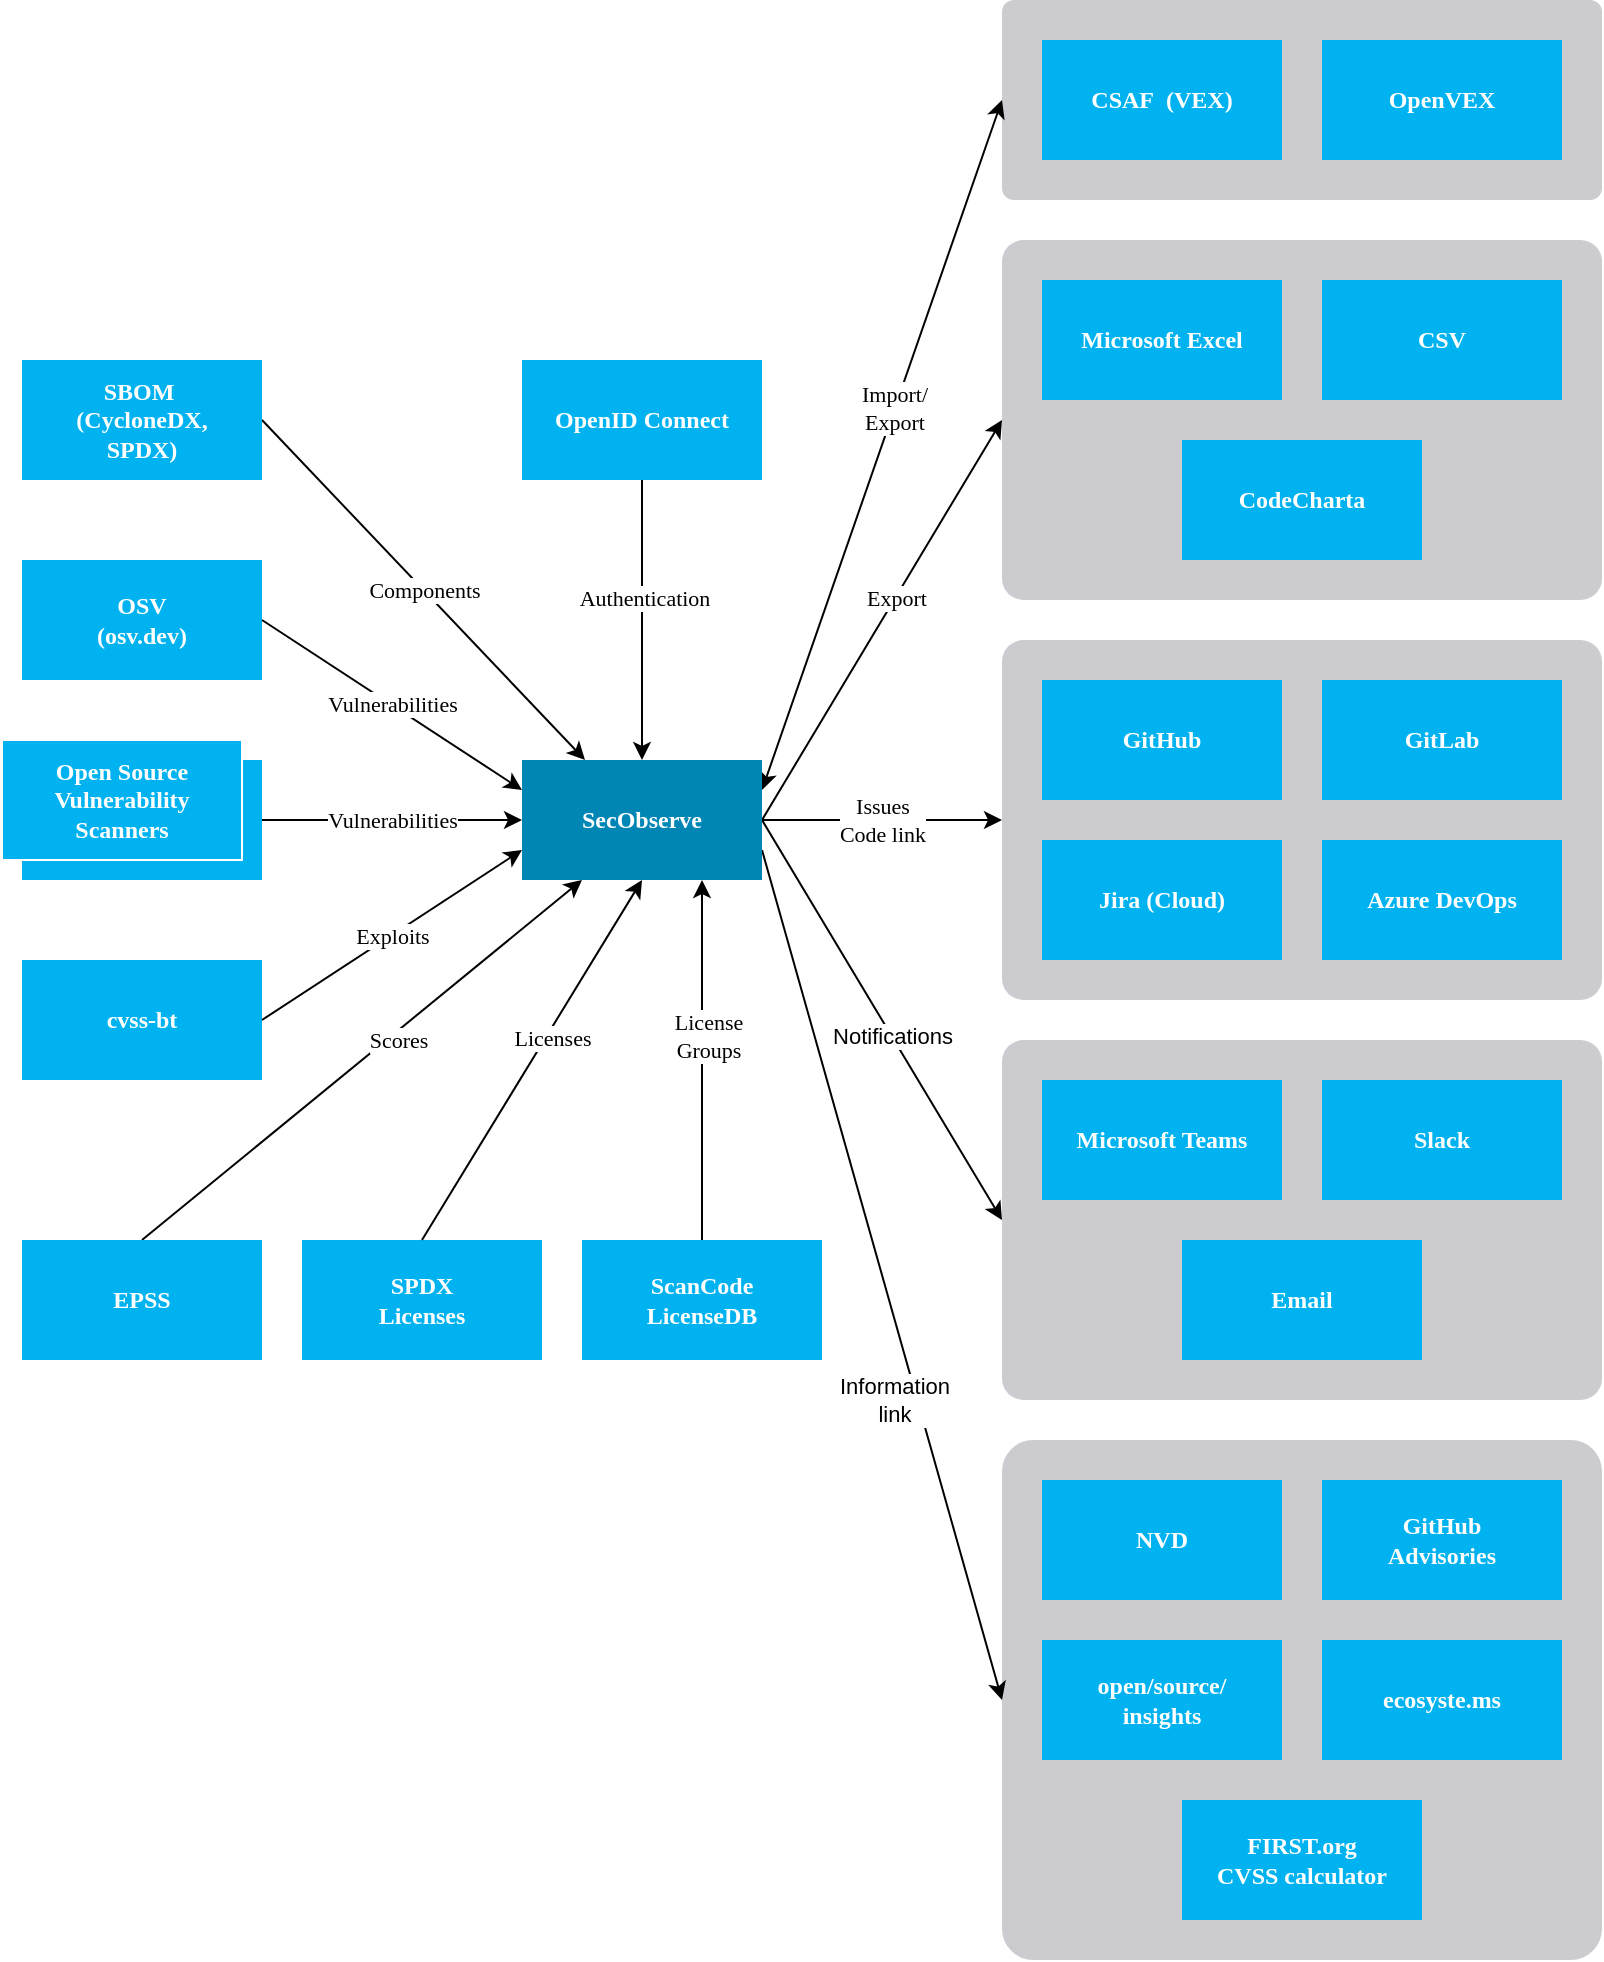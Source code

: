 <mxfile version="27.0.9">
  <diagram name="Page-1" id="VX-3E3aqqD7pf1Rg54WV">
    <mxGraphModel dx="1426" dy="1362" grid="1" gridSize="10" guides="1" tooltips="1" connect="1" arrows="1" fold="1" page="0" pageScale="1" pageWidth="1169" pageHeight="827" math="0" shadow="0">
      <root>
        <mxCell id="0" />
        <mxCell id="1" parent="0" />
        <mxCell id="nvJj6j3gVg4nusngmV69-1" value="" style="rounded=1;whiteSpace=wrap;html=1;fillColor=#CCCCD0;arcSize=6;fontColor=#333333;strokeColor=none;" parent="1" vertex="1">
          <mxGeometry x="760" y="-100" width="300" height="100" as="geometry" />
        </mxCell>
        <mxCell id="thoTgJwvwBRAFEuy037D-26" value="" style="rounded=1;whiteSpace=wrap;html=1;fillColor=#CCCCD0;arcSize=6;fontColor=#333333;strokeColor=none;" parent="1" vertex="1">
          <mxGeometry x="760" y="20" width="300" height="180" as="geometry" />
        </mxCell>
        <mxCell id="thoTgJwvwBRAFEuy037D-29" value="" style="rounded=1;whiteSpace=wrap;html=1;fillColor=#CCCCD0;arcSize=6;fontColor=#333333;strokeColor=none;" parent="1" vertex="1">
          <mxGeometry x="760" y="220" width="300" height="180" as="geometry" />
        </mxCell>
        <mxCell id="thoTgJwvwBRAFEuy037D-31" value="" style="rounded=1;whiteSpace=wrap;html=1;fillColor=#CCCCD0;arcSize=6;fontColor=#333333;strokeColor=none;" parent="1" vertex="1">
          <mxGeometry x="760" y="420" width="300" height="180" as="geometry" />
        </mxCell>
        <mxCell id="thoTgJwvwBRAFEuy037D-33" value="" style="rounded=1;whiteSpace=wrap;html=1;fillColor=#CCCCD0;arcSize=6;fontColor=#333333;strokeColor=none;" parent="1" vertex="1">
          <mxGeometry x="760" y="620" width="300" height="260" as="geometry" />
        </mxCell>
        <mxCell id="NQz_Nwzh-ESSq-r7xiTD-14" value="" style="endArrow=classic;html=1;rounded=0;entryX=0;entryY=0.5;entryDx=0;entryDy=0;exitX=1;exitY=0.5;exitDx=0;exitDy=0;fontFamily=Poppins;fontSource=https%3A%2F%2Ffonts.googleapis.com%2Fcss%3Ffamily%3DPoppins;" parent="1" source="NQz_Nwzh-ESSq-r7xiTD-1" target="thoTgJwvwBRAFEuy037D-26" edge="1">
          <mxGeometry width="50" height="50" relative="1" as="geometry">
            <mxPoint x="650" y="410" as="sourcePoint" />
            <mxPoint x="770" y="105" as="targetPoint" />
            <Array as="points" />
          </mxGeometry>
        </mxCell>
        <mxCell id="NQz_Nwzh-ESSq-r7xiTD-26" value="Export" style="edgeLabel;html=1;align=center;verticalAlign=middle;resizable=0;points=[];fontFamily=Poppins;fontSource=https%3A%2F%2Ffonts.googleapis.com%2Fcss%3Ffamily%3DPoppins;" parent="NQz_Nwzh-ESSq-r7xiTD-14" vertex="1" connectable="0">
          <mxGeometry x="0.112" relative="1" as="geometry">
            <mxPoint as="offset" />
          </mxGeometry>
        </mxCell>
        <mxCell id="NQz_Nwzh-ESSq-r7xiTD-18" value="Issues&lt;br&gt;Code link" style="endArrow=classic;html=1;rounded=0;entryX=0;entryY=0.5;entryDx=0;entryDy=0;exitX=1;exitY=0.5;exitDx=0;exitDy=0;fontFamily=Poppins;fontSource=https%3A%2F%2Ffonts.googleapis.com%2Fcss%3Ffamily%3DPoppins;" parent="1" source="NQz_Nwzh-ESSq-r7xiTD-1" target="thoTgJwvwBRAFEuy037D-29" edge="1">
          <mxGeometry width="50" height="50" relative="1" as="geometry">
            <mxPoint x="690" y="450" as="sourcePoint" />
            <mxPoint x="810" y="145" as="targetPoint" />
            <Array as="points" />
          </mxGeometry>
        </mxCell>
        <mxCell id="NQz_Nwzh-ESSq-r7xiTD-16" value="" style="endArrow=classic;html=1;rounded=0;entryX=0;entryY=0.5;entryDx=0;entryDy=0;exitX=1;exitY=0.5;exitDx=0;exitDy=0;fontFamily=Poppins;fontSource=https%3A%2F%2Ffonts.googleapis.com%2Fcss%3Ffamily%3DPoppins;" parent="1" source="NQz_Nwzh-ESSq-r7xiTD-1" target="thoTgJwvwBRAFEuy037D-31" edge="1">
          <mxGeometry width="50" height="50" relative="1" as="geometry">
            <mxPoint x="670" y="430" as="sourcePoint" />
            <mxPoint x="790" y="125" as="targetPoint" />
          </mxGeometry>
        </mxCell>
        <mxCell id="thoTgJwvwBRAFEuy037D-32" value="Notifications" style="edgeLabel;html=1;align=center;verticalAlign=middle;resizable=0;points=[];" parent="NQz_Nwzh-ESSq-r7xiTD-16" vertex="1" connectable="0">
          <mxGeometry x="0.169" y="-6" relative="1" as="geometry">
            <mxPoint y="-12" as="offset" />
          </mxGeometry>
        </mxCell>
        <mxCell id="NQz_Nwzh-ESSq-r7xiTD-2" value="Microsoft Teams" style="rounded=0;whiteSpace=wrap;html=1;fontFamily=Poppins;fontSource=https%3A%2F%2Ffonts.googleapis.com%2Fcss%3Ffamily%3DPoppins;fillColor=#00B3F0;strokeColor=none;fontColor=#ffffff;fontStyle=1" parent="1" vertex="1">
          <mxGeometry x="780" y="440" width="120" height="60" as="geometry" />
        </mxCell>
        <mxCell id="NQz_Nwzh-ESSq-r7xiTD-4" value="Email" style="rounded=0;whiteSpace=wrap;html=1;fontFamily=Poppins;fontSource=https%3A%2F%2Ffonts.googleapis.com%2Fcss%3Ffamily%3DPoppins;fillColor=#00B3F0;strokeColor=none;fontColor=#ffffff;fontStyle=1" parent="1" vertex="1">
          <mxGeometry x="850" y="520" width="120" height="60" as="geometry" />
        </mxCell>
        <mxCell id="NQz_Nwzh-ESSq-r7xiTD-5" value="GitLab" style="rounded=0;whiteSpace=wrap;html=1;fontFamily=Poppins;fontSource=https%3A%2F%2Ffonts.googleapis.com%2Fcss%3Ffamily%3DPoppins;fillColor=#00B3F0;strokeColor=none;fontColor=#ffffff;fontStyle=1" parent="1" vertex="1">
          <mxGeometry x="920" y="240" width="120" height="60" as="geometry" />
        </mxCell>
        <mxCell id="NQz_Nwzh-ESSq-r7xiTD-10" value="CodeCharta" style="rounded=0;whiteSpace=wrap;html=1;fontFamily=Poppins;fontSource=https%3A%2F%2Ffonts.googleapis.com%2Fcss%3Ffamily%3DPoppins;fillColor=#00B3F0;strokeColor=none;fontColor=#ffffff;fontStyle=1" parent="1" vertex="1">
          <mxGeometry x="850" y="120" width="120" height="60" as="geometry" />
        </mxCell>
        <mxCell id="NQz_Nwzh-ESSq-r7xiTD-11" value="Microsoft Excel" style="rounded=0;whiteSpace=wrap;html=1;fontFamily=Poppins;fontSource=https%3A%2F%2Ffonts.googleapis.com%2Fcss%3Ffamily%3DPoppins;fillColor=#00B3F0;strokeColor=none;fontColor=#ffffff;fontStyle=1" parent="1" vertex="1">
          <mxGeometry x="780" y="40" width="120" height="60" as="geometry" />
        </mxCell>
        <mxCell id="NQz_Nwzh-ESSq-r7xiTD-12" value="CSV" style="rounded=0;whiteSpace=wrap;html=1;fontFamily=Poppins;fontSource=https%3A%2F%2Ffonts.googleapis.com%2Fcss%3Ffamily%3DPoppins;fillColor=#00B3F0;strokeColor=none;fontColor=#ffffff;fontStyle=1" parent="1" vertex="1">
          <mxGeometry x="920" y="40" width="120" height="60" as="geometry" />
        </mxCell>
        <mxCell id="ckfRxN6suAOy0oSwesAX-1" value="Jira (Cloud)" style="rounded=0;whiteSpace=wrap;html=1;fontFamily=Poppins;fontSource=https%3A%2F%2Ffonts.googleapis.com%2Fcss%3Ffamily%3DPoppins;fillColor=#00B3F0;strokeColor=none;fontColor=#ffffff;fontStyle=1" parent="1" vertex="1">
          <mxGeometry x="780" y="320" width="120" height="60" as="geometry" />
        </mxCell>
        <mxCell id="t_NOycPIsL9wbnrStvVd-1" value="Azure DevOps" style="rounded=0;whiteSpace=wrap;html=1;fontFamily=Poppins;fontSource=https%3A%2F%2Ffonts.googleapis.com%2Fcss%3Ffamily%3DPoppins;fillColor=#00B3F0;strokeColor=none;fontColor=#ffffff;fontStyle=1" parent="1" vertex="1">
          <mxGeometry x="920" y="320" width="120" height="60" as="geometry" />
        </mxCell>
        <mxCell id="vnX0cciMQJ_0wqG728EC-1" value="Slack" style="rounded=0;whiteSpace=wrap;html=1;fontFamily=Poppins;fontSource=https%3A%2F%2Ffonts.googleapis.com%2Fcss%3Ffamily%3DPoppins;fillColor=#00B3F0;strokeColor=none;fontColor=#ffffff;fontStyle=1" parent="1" vertex="1">
          <mxGeometry x="920" y="440" width="120" height="60" as="geometry" />
        </mxCell>
        <mxCell id="thoTgJwvwBRAFEuy037D-23" value="NVD" style="rounded=0;whiteSpace=wrap;html=1;fontFamily=Poppins;fontSource=https%3A%2F%2Ffonts.googleapis.com%2Fcss%3Ffamily%3DPoppins;fillColor=#00B3F0;strokeColor=none;fontColor=#ffffff;fontStyle=1" parent="1" vertex="1">
          <mxGeometry x="780" y="640" width="120" height="60" as="geometry" />
        </mxCell>
        <mxCell id="thoTgJwvwBRAFEuy037D-24" value="" style="endArrow=classic;html=1;rounded=0;entryX=0;entryY=0.5;entryDx=0;entryDy=0;exitX=1;exitY=0.75;exitDx=0;exitDy=0;fontFamily=Poppins;fontSource=https%3A%2F%2Ffonts.googleapis.com%2Fcss%3Ffamily%3DPoppins;" parent="1" source="NQz_Nwzh-ESSq-r7xiTD-1" target="thoTgJwvwBRAFEuy037D-33" edge="1">
          <mxGeometry width="50" height="50" relative="1" as="geometry">
            <mxPoint x="650" y="400" as="sourcePoint" />
            <mxPoint x="770" y="730" as="targetPoint" />
          </mxGeometry>
        </mxCell>
        <mxCell id="thoTgJwvwBRAFEuy037D-25" value="Information&lt;br&gt;link" style="edgeLabel;html=1;align=center;verticalAlign=middle;resizable=0;points=[];" parent="thoTgJwvwBRAFEuy037D-24" vertex="1" connectable="0">
          <mxGeometry x="0.675" y="-3" relative="1" as="geometry">
            <mxPoint x="-32" y="-82" as="offset" />
          </mxGeometry>
        </mxCell>
        <mxCell id="NQz_Nwzh-ESSq-r7xiTD-3" value="GitHub" style="rounded=0;whiteSpace=wrap;html=1;fontFamily=Poppins;fontSource=https%3A%2F%2Ffonts.googleapis.com%2Fcss%3Ffamily%3DPoppins;fillColor=#00B3F0;strokeColor=none;fontColor=#ffffff;fontStyle=1" parent="1" vertex="1">
          <mxGeometry x="780" y="240" width="120" height="60" as="geometry" />
        </mxCell>
        <mxCell id="thoTgJwvwBRAFEuy037D-34" value="GitHub&lt;br&gt;Advisories" style="rounded=0;whiteSpace=wrap;html=1;fontFamily=Poppins;fontSource=https%3A%2F%2Ffonts.googleapis.com%2Fcss%3Ffamily%3DPoppins;fillColor=#00B3F0;strokeColor=none;fontColor=#ffffff;fontStyle=1" parent="1" vertex="1">
          <mxGeometry x="920" y="640" width="120" height="60" as="geometry" />
        </mxCell>
        <mxCell id="thoTgJwvwBRAFEuy037D-37" value="open/source/&lt;br&gt;insights" style="rounded=0;whiteSpace=wrap;html=1;fontFamily=Poppins;fontSource=https%3A%2F%2Ffonts.googleapis.com%2Fcss%3Ffamily%3DPoppins;fillColor=#00B3F0;strokeColor=none;fontColor=#ffffff;fontStyle=1" parent="1" vertex="1">
          <mxGeometry x="780" y="720" width="120" height="60" as="geometry" />
        </mxCell>
        <mxCell id="qOO4yE6-o5YvLIt4YbO8-1" value="CSAF&amp;nbsp; (VEX)" style="rounded=0;whiteSpace=wrap;html=1;fontFamily=Poppins;fontSource=https%3A%2F%2Ffonts.googleapis.com%2Fcss%3Ffamily%3DPoppins;fillColor=#00B3F0;strokeColor=none;fontColor=#ffffff;fontStyle=1" parent="1" vertex="1">
          <mxGeometry x="780" y="-80" width="120" height="60" as="geometry" />
        </mxCell>
        <mxCell id="qOO4yE6-o5YvLIt4YbO8-2" value="OpenVEX" style="rounded=0;whiteSpace=wrap;html=1;fontFamily=Poppins;fontSource=https%3A%2F%2Ffonts.googleapis.com%2Fcss%3Ffamily%3DPoppins;fillColor=#00B3F0;strokeColor=none;fontColor=#ffffff;fontStyle=1" parent="1" vertex="1">
          <mxGeometry x="920" y="-80" width="120" height="60" as="geometry" />
        </mxCell>
        <mxCell id="nvJj6j3gVg4nusngmV69-2" value="" style="endArrow=classic;html=1;rounded=0;entryX=0;entryY=0.5;entryDx=0;entryDy=0;exitX=1;exitY=0.25;exitDx=0;exitDy=0;fontFamily=Poppins;fontSource=https%3A%2F%2Ffonts.googleapis.com%2Fcss%3Ffamily%3DPoppins;startArrow=classic;startFill=1;" parent="1" source="NQz_Nwzh-ESSq-r7xiTD-1" target="nvJj6j3gVg4nusngmV69-1" edge="1">
          <mxGeometry width="50" height="50" relative="1" as="geometry">
            <mxPoint x="650" y="311" as="sourcePoint" />
            <mxPoint x="770" y="120" as="targetPoint" />
            <Array as="points" />
          </mxGeometry>
        </mxCell>
        <mxCell id="nvJj6j3gVg4nusngmV69-3" value="Import/&lt;br&gt;Export" style="edgeLabel;html=1;align=center;verticalAlign=middle;resizable=0;points=[];fontFamily=Poppins;fontSource=https%3A%2F%2Ffonts.googleapis.com%2Fcss%3Ffamily%3DPoppins;" parent="nvJj6j3gVg4nusngmV69-2" vertex="1" connectable="0">
          <mxGeometry x="0.112" relative="1" as="geometry">
            <mxPoint x="-1" as="offset" />
          </mxGeometry>
        </mxCell>
        <mxCell id="NQz_Nwzh-ESSq-r7xiTD-1" value="SecObserve" style="rounded=0;whiteSpace=wrap;html=1;fontFamily=Poppins;fontSource=https%3A%2F%2Ffonts.googleapis.com%2Fcss%3Ffamily%3DPoppins;fillColor=#0086B4;strokeColor=none;fontColor=#ffffff;fontStyle=1" parent="1" vertex="1">
          <mxGeometry x="520" y="280" width="120" height="60" as="geometry" />
        </mxCell>
        <mxCell id="NQz_Nwzh-ESSq-r7xiTD-6" value="OpenID Connect" style="rounded=0;whiteSpace=wrap;html=1;fontFamily=Poppins;fontSource=https%3A%2F%2Ffonts.googleapis.com%2Fcss%3Ffamily%3DPoppins;fillColor=#00B3F0;strokeColor=none;fontColor=#ffffff;fontStyle=1" parent="1" vertex="1">
          <mxGeometry x="520" y="80" width="120" height="60" as="geometry" />
        </mxCell>
        <mxCell id="NQz_Nwzh-ESSq-r7xiTD-7" value="ScanCode&lt;br&gt;LicenseDB" style="rounded=0;whiteSpace=wrap;html=1;fontFamily=Poppins;fontSource=https%3A%2F%2Ffonts.googleapis.com%2Fcss%3Ffamily%3DPoppins;fillColor=#00B3F0;strokeColor=none;fontColor=#ffffff;fontStyle=1" parent="1" vertex="1">
          <mxGeometry x="550" y="520" width="120" height="60" as="geometry" />
        </mxCell>
        <mxCell id="NQz_Nwzh-ESSq-r7xiTD-9" value="" style="rounded=0;whiteSpace=wrap;html=1;fontFamily=Poppins;fontSource=https%3A%2F%2Ffonts.googleapis.com%2Fcss%3Ffamily%3DPoppins;fillColor=#00B3F0;strokeColor=none;fontColor=#ffffff;fontStyle=1" parent="1" vertex="1">
          <mxGeometry x="270" y="280" width="120" height="60" as="geometry" />
        </mxCell>
        <mxCell id="NQz_Nwzh-ESSq-r7xiTD-8" value="Open Source&lt;br&gt;Vulnerability&lt;br&gt;Scanners" style="rounded=0;whiteSpace=wrap;html=1;fontFamily=Poppins;fontSource=https%3A%2F%2Ffonts.googleapis.com%2Fcss%3Ffamily%3DPoppins;fillColor=#00B3F0;strokeColor=#ffffff;fontColor=#ffffff;fontStyle=1" parent="1" vertex="1">
          <mxGeometry x="260" y="270" width="120" height="60" as="geometry" />
        </mxCell>
        <mxCell id="NQz_Nwzh-ESSq-r7xiTD-20" value="" style="endArrow=classic;html=1;rounded=0;entryX=0.75;entryY=1;entryDx=0;entryDy=0;exitX=0.5;exitY=0;exitDx=0;exitDy=0;fontFamily=Poppins;fontSource=https%3A%2F%2Ffonts.googleapis.com%2Fcss%3Ffamily%3DPoppins;" parent="1" source="NQz_Nwzh-ESSq-r7xiTD-7" target="NQz_Nwzh-ESSq-r7xiTD-1" edge="1">
          <mxGeometry width="50" height="50" relative="1" as="geometry">
            <mxPoint x="650" y="305" as="sourcePoint" />
            <mxPoint x="770" as="targetPoint" />
          </mxGeometry>
        </mxCell>
        <mxCell id="NQz_Nwzh-ESSq-r7xiTD-24" value="License&lt;div&gt;Groups&lt;/div&gt;" style="edgeLabel;html=1;align=center;verticalAlign=middle;resizable=0;points=[];fontFamily=Poppins;fontSource=https%3A%2F%2Ffonts.googleapis.com%2Fcss%3Ffamily%3DPoppins;" parent="NQz_Nwzh-ESSq-r7xiTD-20" vertex="1" connectable="0">
          <mxGeometry x="0.14" y="-3" relative="1" as="geometry">
            <mxPoint as="offset" />
          </mxGeometry>
        </mxCell>
        <mxCell id="NQz_Nwzh-ESSq-r7xiTD-21" value="Vulnerabilities" style="endArrow=classic;html=1;rounded=0;exitX=1;exitY=0.5;exitDx=0;exitDy=0;fontFamily=Poppins;fontSource=https%3A%2F%2Ffonts.googleapis.com%2Fcss%3Ffamily%3DPoppins;entryX=0;entryY=0.5;entryDx=0;entryDy=0;" parent="1" source="NQz_Nwzh-ESSq-r7xiTD-9" target="NQz_Nwzh-ESSq-r7xiTD-1" edge="1">
          <mxGeometry width="50" height="50" relative="1" as="geometry">
            <mxPoint x="650" y="335" as="sourcePoint" />
            <mxPoint x="460" y="330" as="targetPoint" />
          </mxGeometry>
        </mxCell>
        <mxCell id="NQz_Nwzh-ESSq-r7xiTD-22" value="" style="endArrow=classic;html=1;rounded=0;entryX=0.5;entryY=0;entryDx=0;entryDy=0;exitX=0.5;exitY=1;exitDx=0;exitDy=0;fontFamily=Poppins;fontSource=https%3A%2F%2Ffonts.googleapis.com%2Fcss%3Ffamily%3DPoppins;" parent="1" source="NQz_Nwzh-ESSq-r7xiTD-6" target="NQz_Nwzh-ESSq-r7xiTD-1" edge="1">
          <mxGeometry width="50" height="50" relative="1" as="geometry">
            <mxPoint x="590" y="450" as="sourcePoint" />
            <mxPoint x="590" y="350" as="targetPoint" />
          </mxGeometry>
        </mxCell>
        <mxCell id="NQz_Nwzh-ESSq-r7xiTD-23" value="Authentication" style="edgeLabel;html=1;align=center;verticalAlign=middle;resizable=0;points=[];fontFamily=Poppins;fontSource=https%3A%2F%2Ffonts.googleapis.com%2Fcss%3Ffamily%3DPoppins;" parent="NQz_Nwzh-ESSq-r7xiTD-22" vertex="1" connectable="0">
          <mxGeometry x="-0.16" y="1" relative="1" as="geometry">
            <mxPoint as="offset" />
          </mxGeometry>
        </mxCell>
        <mxCell id="bolqJ5kDSpF7zOIxnR-b-1" value="SPDX&lt;br&gt;Licenses" style="rounded=0;whiteSpace=wrap;html=1;fontFamily=Poppins;fontSource=https%3A%2F%2Ffonts.googleapis.com%2Fcss%3Ffamily%3DPoppins;fillColor=#00B3F0;strokeColor=none;fontColor=#ffffff;fontStyle=1" parent="1" vertex="1">
          <mxGeometry x="410" y="520" width="120" height="60" as="geometry" />
        </mxCell>
        <mxCell id="bolqJ5kDSpF7zOIxnR-b-2" value="" style="endArrow=classic;html=1;rounded=0;entryX=0.25;entryY=1;entryDx=0;entryDy=0;exitX=0.5;exitY=0;exitDx=0;exitDy=0;fontFamily=Poppins;fontSource=https%3A%2F%2Ffonts.googleapis.com%2Fcss%3Ffamily%3DPoppins;" parent="1" source="XJ2QC1-pdl4xAl0XCKq4-1" target="NQz_Nwzh-ESSq-r7xiTD-1" edge="1">
          <mxGeometry width="50" height="50" relative="1" as="geometry">
            <mxPoint x="590" y="470" as="sourcePoint" />
            <mxPoint x="590" y="350" as="targetPoint" />
          </mxGeometry>
        </mxCell>
        <mxCell id="bolqJ5kDSpF7zOIxnR-b-3" value="Scores" style="edgeLabel;html=1;align=center;verticalAlign=middle;resizable=0;points=[];fontFamily=Poppins;fontSource=https%3A%2F%2Ffonts.googleapis.com%2Fcss%3Ffamily%3DPoppins;" parent="bolqJ5kDSpF7zOIxnR-b-2" vertex="1" connectable="0">
          <mxGeometry x="0.14" y="-3" relative="1" as="geometry">
            <mxPoint as="offset" />
          </mxGeometry>
        </mxCell>
        <mxCell id="XJ2QC1-pdl4xAl0XCKq4-1" value="EPSS" style="rounded=0;whiteSpace=wrap;html=1;fontFamily=Poppins;fontSource=https%3A%2F%2Ffonts.googleapis.com%2Fcss%3Ffamily%3DPoppins;fillColor=#00B3F0;strokeColor=none;fontColor=#ffffff;fontStyle=1" parent="1" vertex="1">
          <mxGeometry x="270" y="520" width="120" height="60" as="geometry" />
        </mxCell>
        <mxCell id="XJ2QC1-pdl4xAl0XCKq4-2" value="" style="endArrow=classic;html=1;rounded=0;entryX=0.5;entryY=1;entryDx=0;entryDy=0;exitX=0.5;exitY=0;exitDx=0;exitDy=0;fontFamily=Poppins;fontSource=https%3A%2F%2Ffonts.googleapis.com%2Fcss%3Ffamily%3DPoppins;" parent="1" source="bolqJ5kDSpF7zOIxnR-b-1" target="NQz_Nwzh-ESSq-r7xiTD-1" edge="1">
          <mxGeometry width="50" height="50" relative="1" as="geometry">
            <mxPoint x="620" y="470" as="sourcePoint" />
            <mxPoint x="620" y="350" as="targetPoint" />
          </mxGeometry>
        </mxCell>
        <mxCell id="XJ2QC1-pdl4xAl0XCKq4-3" value="Licenses" style="edgeLabel;html=1;align=center;verticalAlign=middle;resizable=0;points=[];fontFamily=Poppins;fontSource=https%3A%2F%2Ffonts.googleapis.com%2Fcss%3Ffamily%3DPoppins;" parent="XJ2QC1-pdl4xAl0XCKq4-2" vertex="1" connectable="0">
          <mxGeometry x="0.14" y="-3" relative="1" as="geometry">
            <mxPoint as="offset" />
          </mxGeometry>
        </mxCell>
        <mxCell id="txpyq0Q0yciagI06FU9S-1" value="FIRST.org&lt;br&gt;CVSS calculator" style="rounded=0;whiteSpace=wrap;html=1;fontFamily=Poppins;fontSource=https%3A%2F%2Ffonts.googleapis.com%2Fcss%3Ffamily%3DPoppins;fillColor=#00B3F0;strokeColor=none;fontColor=#ffffff;fontStyle=1" parent="1" vertex="1">
          <mxGeometry x="850" y="800" width="120" height="60" as="geometry" />
        </mxCell>
        <mxCell id="--HBhNgYsgPL_KuHosSr-1" value="cvss-bt" style="rounded=0;whiteSpace=wrap;html=1;fontFamily=Poppins;fontSource=https%3A%2F%2Ffonts.googleapis.com%2Fcss%3Ffamily%3DPoppins;fillColor=#00B3F0;strokeColor=none;fontColor=#ffffff;fontStyle=1" parent="1" vertex="1">
          <mxGeometry x="270" y="380" width="120" height="60" as="geometry" />
        </mxCell>
        <mxCell id="--HBhNgYsgPL_KuHosSr-2" value="Components" style="endArrow=classic;html=1;rounded=0;exitX=1;exitY=0.5;exitDx=0;exitDy=0;fontFamily=Poppins;fontSource=https%3A%2F%2Ffonts.googleapis.com%2Fcss%3Ffamily%3DPoppins;" parent="1" source="NrV2D-DwwKztVQpS6tq9-1" target="NQz_Nwzh-ESSq-r7xiTD-1" edge="1">
          <mxGeometry width="50" height="50" relative="1" as="geometry">
            <mxPoint x="400" y="260" as="sourcePoint" />
            <mxPoint x="530" y="320" as="targetPoint" />
          </mxGeometry>
        </mxCell>
        <mxCell id="1I7h-LTILfmmEbJF3iAp-1" value="OSV&lt;div&gt;(osv.dev)&lt;/div&gt;" style="rounded=0;whiteSpace=wrap;html=1;fontFamily=Poppins;fontSource=https%3A%2F%2Ffonts.googleapis.com%2Fcss%3Ffamily%3DPoppins;fillColor=#00B3F0;strokeColor=none;fontColor=#ffffff;fontStyle=1" parent="1" vertex="1">
          <mxGeometry x="270" y="180" width="120" height="60" as="geometry" />
        </mxCell>
        <mxCell id="1I7h-LTILfmmEbJF3iAp-2" value="Vulnerabilities" style="endArrow=classic;html=1;rounded=0;exitX=1;exitY=0.5;exitDx=0;exitDy=0;fontFamily=Poppins;fontSource=https%3A%2F%2Ffonts.googleapis.com%2Fcss%3Ffamily%3DPoppins;entryX=0;entryY=0.25;entryDx=0;entryDy=0;" parent="1" source="1I7h-LTILfmmEbJF3iAp-1" target="NQz_Nwzh-ESSq-r7xiTD-1" edge="1">
          <mxGeometry width="50" height="50" relative="1" as="geometry">
            <mxPoint x="400" y="260" as="sourcePoint" />
            <mxPoint x="460" y="220" as="targetPoint" />
          </mxGeometry>
        </mxCell>
        <mxCell id="NrV2D-DwwKztVQpS6tq9-1" value="SBOM&amp;nbsp;&lt;br&gt;(CycloneDX,&lt;div&gt;SPDX)&lt;/div&gt;" style="rounded=0;whiteSpace=wrap;html=1;fontFamily=Poppins;fontSource=https%3A%2F%2Ffonts.googleapis.com%2Fcss%3Ffamily%3DPoppins;fillColor=#00B3F0;strokeColor=none;fontColor=#ffffff;fontStyle=1" parent="1" vertex="1">
          <mxGeometry x="270" y="80" width="120" height="60" as="geometry" />
        </mxCell>
        <mxCell id="NrV2D-DwwKztVQpS6tq9-2" value="Exploits" style="endArrow=classic;html=1;rounded=0;entryX=0;entryY=0.75;entryDx=0;entryDy=0;exitX=1;exitY=0.5;exitDx=0;exitDy=0;fontFamily=Poppins;fontSource=https%3A%2F%2Ffonts.googleapis.com%2Fcss%3Ffamily%3DPoppins;" parent="1" source="--HBhNgYsgPL_KuHosSr-1" target="NQz_Nwzh-ESSq-r7xiTD-1" edge="1">
          <mxGeometry width="50" height="50" relative="1" as="geometry">
            <mxPoint x="400" y="120" as="sourcePoint" />
            <mxPoint x="530" y="305" as="targetPoint" />
          </mxGeometry>
        </mxCell>
        <mxCell id="AHC2kW-Rb-wY8LM5nEDL-1" value="ecosyste.ms" style="rounded=0;whiteSpace=wrap;html=1;fontFamily=Poppins;fontSource=https%3A%2F%2Ffonts.googleapis.com%2Fcss%3Ffamily%3DPoppins;fillColor=#00B3F0;strokeColor=none;fontColor=#ffffff;fontStyle=1" vertex="1" parent="1">
          <mxGeometry x="920" y="720" width="120" height="60" as="geometry" />
        </mxCell>
      </root>
    </mxGraphModel>
  </diagram>
</mxfile>
